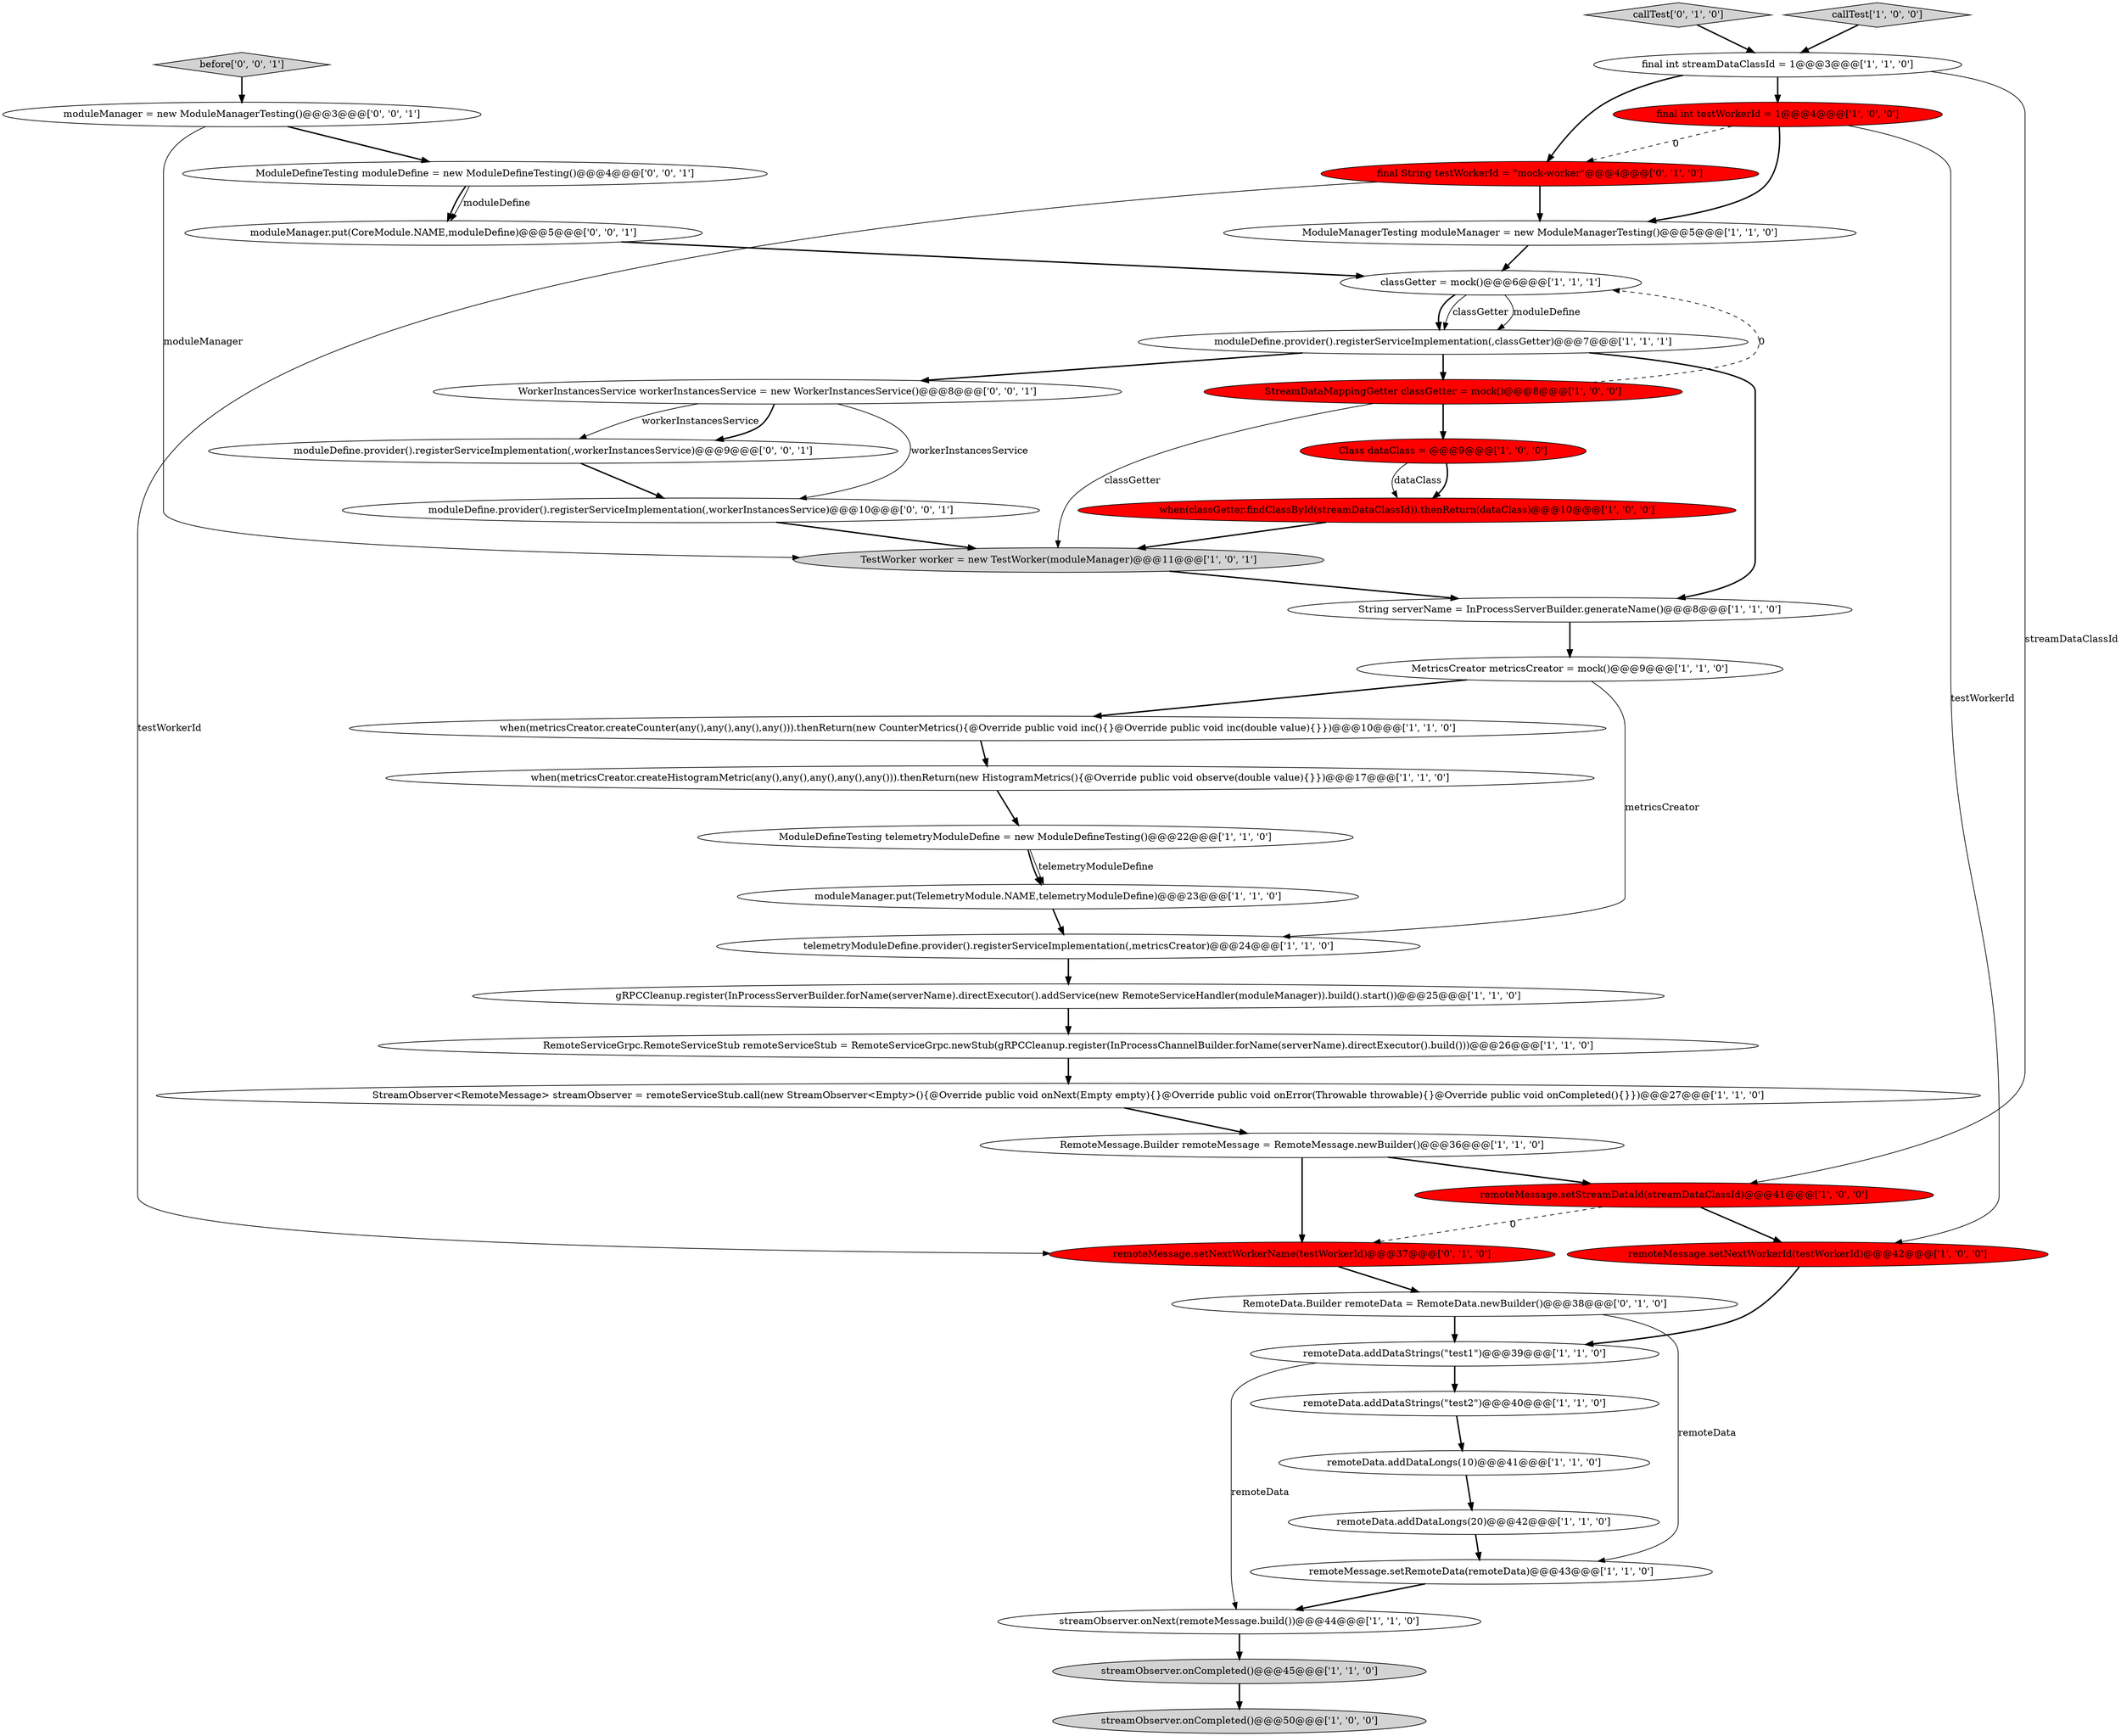 digraph {
24 [style = filled, label = "Class dataClass = @@@9@@@['1', '0', '0']", fillcolor = red, shape = ellipse image = "AAA1AAABBB1BBB"];
30 [style = filled, label = "moduleManager.put(TelemetryModule.NAME,telemetryModuleDefine)@@@23@@@['1', '1', '0']", fillcolor = white, shape = ellipse image = "AAA0AAABBB1BBB"];
1 [style = filled, label = "ModuleManagerTesting moduleManager = new ModuleManagerTesting()@@@5@@@['1', '1', '0']", fillcolor = white, shape = ellipse image = "AAA0AAABBB1BBB"];
37 [style = filled, label = "WorkerInstancesService workerInstancesService = new WorkerInstancesService()@@@8@@@['0', '0', '1']", fillcolor = white, shape = ellipse image = "AAA0AAABBB3BBB"];
21 [style = filled, label = "streamObserver.onCompleted()@@@45@@@['1', '1', '0']", fillcolor = lightgray, shape = ellipse image = "AAA0AAABBB1BBB"];
41 [style = filled, label = "moduleManager.put(CoreModule.NAME,moduleDefine)@@@5@@@['0', '0', '1']", fillcolor = white, shape = ellipse image = "AAA0AAABBB3BBB"];
33 [style = filled, label = "final String testWorkerId = \"mock-worker\"@@@4@@@['0', '1', '0']", fillcolor = red, shape = ellipse image = "AAA1AAABBB2BBB"];
15 [style = filled, label = "when(metricsCreator.createHistogramMetric(any(),any(),any(),any(),any())).thenReturn(new HistogramMetrics(){@Override public void observe(double value){}})@@@17@@@['1', '1', '0']", fillcolor = white, shape = ellipse image = "AAA0AAABBB1BBB"];
14 [style = filled, label = "MetricsCreator metricsCreator = mock()@@@9@@@['1', '1', '0']", fillcolor = white, shape = ellipse image = "AAA0AAABBB1BBB"];
35 [style = filled, label = "moduleManager = new ModuleManagerTesting()@@@3@@@['0', '0', '1']", fillcolor = white, shape = ellipse image = "AAA0AAABBB3BBB"];
11 [style = filled, label = "RemoteMessage.Builder remoteMessage = RemoteMessage.newBuilder()@@@36@@@['1', '1', '0']", fillcolor = white, shape = ellipse image = "AAA0AAABBB1BBB"];
10 [style = filled, label = "String serverName = InProcessServerBuilder.generateName()@@@8@@@['1', '1', '0']", fillcolor = white, shape = ellipse image = "AAA0AAABBB1BBB"];
27 [style = filled, label = "remoteData.addDataStrings(\"test2\")@@@40@@@['1', '1', '0']", fillcolor = white, shape = ellipse image = "AAA0AAABBB1BBB"];
12 [style = filled, label = "when(metricsCreator.createCounter(any(),any(),any(),any())).thenReturn(new CounterMetrics(){@Override public void inc(){}@Override public void inc(double value){}})@@@10@@@['1', '1', '0']", fillcolor = white, shape = ellipse image = "AAA0AAABBB1BBB"];
13 [style = filled, label = "RemoteServiceGrpc.RemoteServiceStub remoteServiceStub = RemoteServiceGrpc.newStub(gRPCCleanup.register(InProcessChannelBuilder.forName(serverName).directExecutor().build()))@@@26@@@['1', '1', '0']", fillcolor = white, shape = ellipse image = "AAA0AAABBB1BBB"];
16 [style = filled, label = "telemetryModuleDefine.provider().registerServiceImplementation(,metricsCreator)@@@24@@@['1', '1', '0']", fillcolor = white, shape = ellipse image = "AAA0AAABBB1BBB"];
40 [style = filled, label = "moduleDefine.provider().registerServiceImplementation(,workerInstancesService)@@@9@@@['0', '0', '1']", fillcolor = white, shape = ellipse image = "AAA0AAABBB3BBB"];
17 [style = filled, label = "remoteMessage.setStreamDataId(streamDataClassId)@@@41@@@['1', '0', '0']", fillcolor = red, shape = ellipse image = "AAA1AAABBB1BBB"];
6 [style = filled, label = "final int streamDataClassId = 1@@@3@@@['1', '1', '0']", fillcolor = white, shape = ellipse image = "AAA0AAABBB1BBB"];
20 [style = filled, label = "remoteData.addDataStrings(\"test1\")@@@39@@@['1', '1', '0']", fillcolor = white, shape = ellipse image = "AAA0AAABBB1BBB"];
18 [style = filled, label = "ModuleDefineTesting telemetryModuleDefine = new ModuleDefineTesting()@@@22@@@['1', '1', '0']", fillcolor = white, shape = ellipse image = "AAA0AAABBB1BBB"];
5 [style = filled, label = "final int testWorkerId = 1@@@4@@@['1', '0', '0']", fillcolor = red, shape = ellipse image = "AAA1AAABBB1BBB"];
23 [style = filled, label = "StreamObserver<RemoteMessage> streamObserver = remoteServiceStub.call(new StreamObserver<Empty>(){@Override public void onNext(Empty empty){}@Override public void onError(Throwable throwable){}@Override public void onCompleted(){}})@@@27@@@['1', '1', '0']", fillcolor = white, shape = ellipse image = "AAA0AAABBB1BBB"];
38 [style = filled, label = "before['0', '0', '1']", fillcolor = lightgray, shape = diamond image = "AAA0AAABBB3BBB"];
19 [style = filled, label = "remoteMessage.setNextWorkerId(testWorkerId)@@@42@@@['1', '0', '0']", fillcolor = red, shape = ellipse image = "AAA1AAABBB1BBB"];
34 [style = filled, label = "RemoteData.Builder remoteData = RemoteData.newBuilder()@@@38@@@['0', '1', '0']", fillcolor = white, shape = ellipse image = "AAA0AAABBB2BBB"];
2 [style = filled, label = "when(classGetter.findClassById(streamDataClassId)).thenReturn(dataClass)@@@10@@@['1', '0', '0']", fillcolor = red, shape = ellipse image = "AAA1AAABBB1BBB"];
32 [style = filled, label = "callTest['0', '1', '0']", fillcolor = lightgray, shape = diamond image = "AAA0AAABBB2BBB"];
0 [style = filled, label = "streamObserver.onNext(remoteMessage.build())@@@44@@@['1', '1', '0']", fillcolor = white, shape = ellipse image = "AAA0AAABBB1BBB"];
28 [style = filled, label = "remoteData.addDataLongs(10)@@@41@@@['1', '1', '0']", fillcolor = white, shape = ellipse image = "AAA0AAABBB1BBB"];
7 [style = filled, label = "remoteMessage.setRemoteData(remoteData)@@@43@@@['1', '1', '0']", fillcolor = white, shape = ellipse image = "AAA0AAABBB1BBB"];
31 [style = filled, label = "remoteMessage.setNextWorkerName(testWorkerId)@@@37@@@['0', '1', '0']", fillcolor = red, shape = ellipse image = "AAA1AAABBB2BBB"];
9 [style = filled, label = "remoteData.addDataLongs(20)@@@42@@@['1', '1', '0']", fillcolor = white, shape = ellipse image = "AAA0AAABBB1BBB"];
8 [style = filled, label = "TestWorker worker = new TestWorker(moduleManager)@@@11@@@['1', '0', '1']", fillcolor = lightgray, shape = ellipse image = "AAA0AAABBB1BBB"];
39 [style = filled, label = "moduleDefine.provider().registerServiceImplementation(,workerInstancesService)@@@10@@@['0', '0', '1']", fillcolor = white, shape = ellipse image = "AAA0AAABBB3BBB"];
4 [style = filled, label = "callTest['1', '0', '0']", fillcolor = lightgray, shape = diamond image = "AAA0AAABBB1BBB"];
29 [style = filled, label = "gRPCCleanup.register(InProcessServerBuilder.forName(serverName).directExecutor().addService(new RemoteServiceHandler(moduleManager)).build().start())@@@25@@@['1', '1', '0']", fillcolor = white, shape = ellipse image = "AAA0AAABBB1BBB"];
36 [style = filled, label = "ModuleDefineTesting moduleDefine = new ModuleDefineTesting()@@@4@@@['0', '0', '1']", fillcolor = white, shape = ellipse image = "AAA0AAABBB3BBB"];
25 [style = filled, label = "classGetter = mock()@@@6@@@['1', '1', '1']", fillcolor = white, shape = ellipse image = "AAA0AAABBB1BBB"];
22 [style = filled, label = "StreamDataMappingGetter classGetter = mock()@@@8@@@['1', '0', '0']", fillcolor = red, shape = ellipse image = "AAA1AAABBB1BBB"];
3 [style = filled, label = "streamObserver.onCompleted()@@@50@@@['1', '0', '0']", fillcolor = lightgray, shape = ellipse image = "AAA0AAABBB1BBB"];
26 [style = filled, label = "moduleDefine.provider().registerServiceImplementation(,classGetter)@@@7@@@['1', '1', '1']", fillcolor = white, shape = ellipse image = "AAA0AAABBB1BBB"];
8->10 [style = bold, label=""];
22->25 [style = dashed, label="0"];
34->20 [style = bold, label=""];
24->2 [style = bold, label=""];
36->41 [style = bold, label=""];
10->14 [style = bold, label=""];
4->6 [style = bold, label=""];
26->10 [style = bold, label=""];
19->20 [style = bold, label=""];
27->28 [style = bold, label=""];
16->29 [style = bold, label=""];
36->41 [style = solid, label="moduleDefine"];
12->15 [style = bold, label=""];
39->8 [style = bold, label=""];
18->30 [style = bold, label=""];
28->9 [style = bold, label=""];
7->0 [style = bold, label=""];
33->1 [style = bold, label=""];
0->21 [style = bold, label=""];
18->30 [style = solid, label="telemetryModuleDefine"];
37->39 [style = solid, label="workerInstancesService"];
9->7 [style = bold, label=""];
17->31 [style = dashed, label="0"];
15->18 [style = bold, label=""];
17->19 [style = bold, label=""];
32->6 [style = bold, label=""];
26->22 [style = bold, label=""];
31->34 [style = bold, label=""];
20->27 [style = bold, label=""];
34->7 [style = solid, label="remoteData"];
11->31 [style = bold, label=""];
5->1 [style = bold, label=""];
6->5 [style = bold, label=""];
33->31 [style = solid, label="testWorkerId"];
40->39 [style = bold, label=""];
24->2 [style = solid, label="dataClass"];
35->8 [style = solid, label="moduleManager"];
6->33 [style = bold, label=""];
37->40 [style = solid, label="workerInstancesService"];
14->12 [style = bold, label=""];
25->26 [style = solid, label="moduleDefine"];
25->26 [style = bold, label=""];
6->17 [style = solid, label="streamDataClassId"];
5->33 [style = dashed, label="0"];
13->23 [style = bold, label=""];
5->19 [style = solid, label="testWorkerId"];
11->17 [style = bold, label=""];
26->37 [style = bold, label=""];
25->26 [style = solid, label="classGetter"];
20->0 [style = solid, label="remoteData"];
41->25 [style = bold, label=""];
22->8 [style = solid, label="classGetter"];
22->24 [style = bold, label=""];
35->36 [style = bold, label=""];
23->11 [style = bold, label=""];
38->35 [style = bold, label=""];
30->16 [style = bold, label=""];
1->25 [style = bold, label=""];
37->40 [style = bold, label=""];
2->8 [style = bold, label=""];
21->3 [style = bold, label=""];
14->16 [style = solid, label="metricsCreator"];
29->13 [style = bold, label=""];
}

